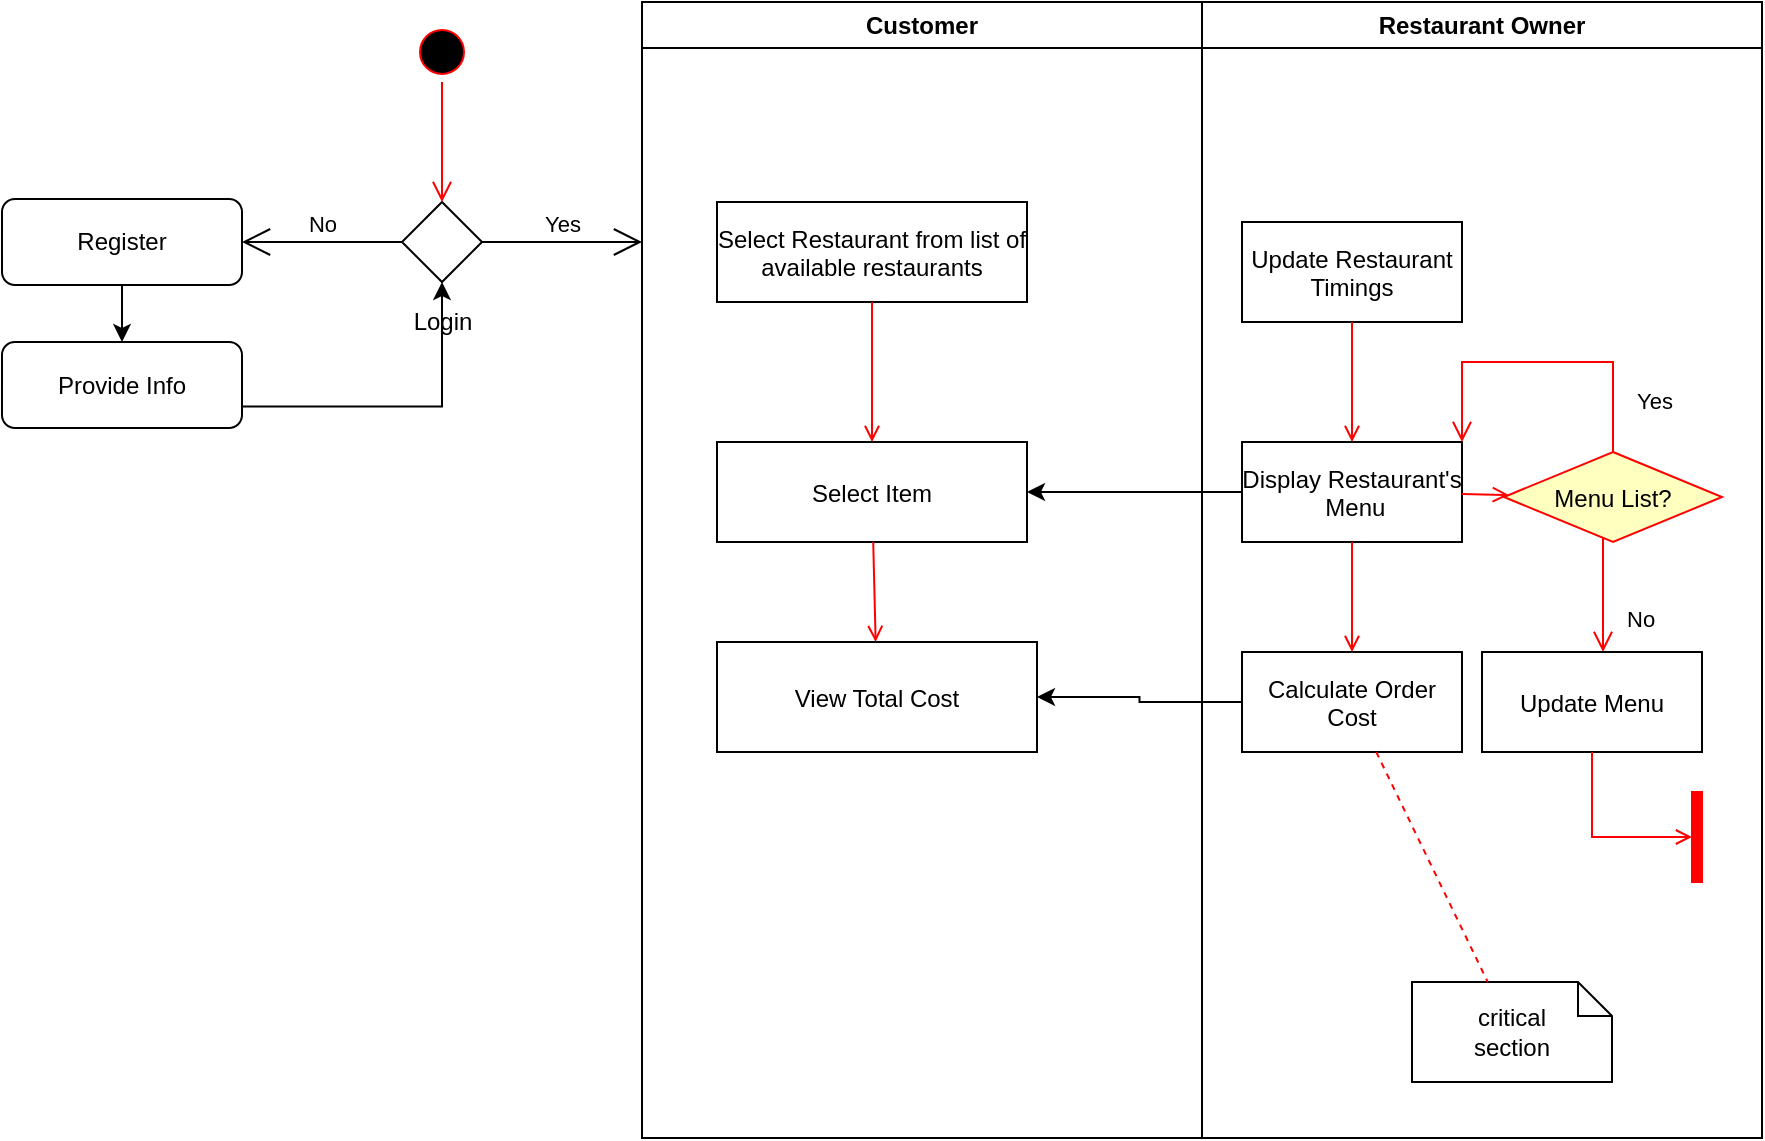 <mxfile version="14.5.6" type="github">
  <diagram name="Page-1" id="e7e014a7-5840-1c2e-5031-d8a46d1fe8dd">
    <mxGraphModel dx="920" dy="514" grid="1" gridSize="10" guides="1" tooltips="1" connect="1" arrows="1" fold="1" page="1" pageScale="1" pageWidth="1169" pageHeight="826" background="#ffffff" math="0" shadow="0">
      <root>
        <mxCell id="0" />
        <mxCell id="1" parent="0" />
        <mxCell id="2" value="Customer" style="swimlane;whiteSpace=wrap" parent="1" vertex="1">
          <mxGeometry x="410" y="120" width="280" height="568" as="geometry" />
        </mxCell>
        <mxCell id="7" value="Select Restaurant from list of &#xa;available restaurants" style="" parent="2" vertex="1">
          <mxGeometry x="37.5" y="100" width="155" height="50" as="geometry" />
        </mxCell>
        <mxCell id="8" value="Select Item" style="" parent="2" vertex="1">
          <mxGeometry x="37.5" y="220" width="155" height="50" as="geometry" />
        </mxCell>
        <mxCell id="9" value="" style="endArrow=open;strokeColor=#FF0000;endFill=1;rounded=0" parent="2" source="7" target="8" edge="1">
          <mxGeometry relative="1" as="geometry" />
        </mxCell>
        <mxCell id="10" value="View Total Cost" style="" parent="2" vertex="1">
          <mxGeometry x="37.5" y="320" width="160" height="55" as="geometry" />
        </mxCell>
        <mxCell id="11" value="" style="endArrow=open;strokeColor=#FF0000;endFill=1;rounded=0" parent="2" source="8" target="10" edge="1">
          <mxGeometry relative="1" as="geometry" />
        </mxCell>
        <mxCell id="3" value="Restaurant Owner" style="swimlane;whiteSpace=wrap;startSize=23;" parent="1" vertex="1">
          <mxGeometry x="690" y="120" width="280" height="568" as="geometry" />
        </mxCell>
        <mxCell id="15" value="Update Restaurant &#xa;Timings" style="" parent="3" vertex="1">
          <mxGeometry x="20" y="110" width="110" height="50" as="geometry" />
        </mxCell>
        <mxCell id="16" value="Display Restaurant&#39;s&#xa; Menu" style="" parent="3" vertex="1">
          <mxGeometry x="20" y="220" width="110" height="50" as="geometry" />
        </mxCell>
        <mxCell id="17" value="" style="endArrow=open;strokeColor=#FF0000;endFill=1;rounded=0" parent="3" source="15" target="16" edge="1">
          <mxGeometry relative="1" as="geometry" />
        </mxCell>
        <mxCell id="18" value="Calculate Order &#xa;Cost" style="" parent="3" vertex="1">
          <mxGeometry x="20" y="325" width="110" height="50" as="geometry" />
        </mxCell>
        <mxCell id="19" value="" style="endArrow=open;strokeColor=#FF0000;endFill=1;rounded=0" parent="3" source="16" target="18" edge="1">
          <mxGeometry relative="1" as="geometry" />
        </mxCell>
        <mxCell id="21" value="Menu List?" style="rhombus;fillColor=#ffffc0;strokeColor=#ff0000;" parent="3" vertex="1">
          <mxGeometry x="151" y="225" width="109" height="45" as="geometry" />
        </mxCell>
        <mxCell id="22" value="Yes" style="edgeStyle=elbowEdgeStyle;elbow=horizontal;align=left;verticalAlign=bottom;endArrow=open;endSize=8;strokeColor=#FF0000;exitX=0.5;exitY=0;endFill=1;rounded=0;entryX=1;entryY=0;entryDx=0;entryDy=0;" parent="3" source="21" target="16" edge="1">
          <mxGeometry x="-0.793" y="-10" relative="1" as="geometry">
            <mxPoint x="155" y="147.5" as="targetPoint" />
            <Array as="points">
              <mxPoint x="190" y="180" />
            </Array>
            <mxPoint as="offset" />
          </mxGeometry>
        </mxCell>
        <mxCell id="23" value="No" style="edgeStyle=elbowEdgeStyle;elbow=horizontal;align=left;verticalAlign=top;endArrow=open;endSize=8;strokeColor=#FF0000;endFill=1;rounded=0" parent="3" source="21" target="30" edge="1">
          <mxGeometry y="10" relative="1" as="geometry">
            <mxPoint x="190" y="305" as="targetPoint" />
            <mxPoint y="-1" as="offset" />
          </mxGeometry>
        </mxCell>
        <mxCell id="24" value="" style="endArrow=open;strokeColor=#FF0000;endFill=1;rounded=0" parent="3" source="16" target="21" edge="1">
          <mxGeometry relative="1" as="geometry" />
        </mxCell>
        <mxCell id="30" value="Update Menu" style="" parent="3" vertex="1">
          <mxGeometry x="140" y="325" width="110" height="50" as="geometry" />
        </mxCell>
        <mxCell id="31" value="critical&#xa;section" style="shape=note;whiteSpace=wrap;size=17" parent="3" vertex="1">
          <mxGeometry x="105" y="490" width="100" height="50" as="geometry" />
        </mxCell>
        <mxCell id="32" value="" style="endArrow=none;strokeColor=#FF0000;endFill=0;rounded=0;dashed=1" parent="3" source="18" target="31" edge="1">
          <mxGeometry relative="1" as="geometry" />
        </mxCell>
        <mxCell id="34" value="" style="whiteSpace=wrap;strokeColor=#FF0000;fillColor=#FF0000" parent="3" vertex="1">
          <mxGeometry x="245" y="395" width="5" height="45" as="geometry" />
        </mxCell>
        <mxCell id="41" value="" style="edgeStyle=elbowEdgeStyle;elbow=horizontal;entryX=0;entryY=0.5;strokeColor=#FF0000;endArrow=open;endFill=1;rounded=0" parent="3" source="30" target="34" edge="1">
          <mxGeometry width="100" height="100" relative="1" as="geometry">
            <mxPoint x="60" y="480" as="sourcePoint" />
            <mxPoint x="160" y="380" as="targetPoint" />
            <Array as="points">
              <mxPoint x="195" y="400" />
            </Array>
          </mxGeometry>
        </mxCell>
        <mxCell id="IYL_6dEC4UDWxEco9Q9W-57" value="Login" style="shape=rhombus;html=1;verticalLabelPosition=bottom;verticalAlignment=top;" vertex="1" parent="1">
          <mxGeometry x="290" y="220" width="40" height="40" as="geometry" />
        </mxCell>
        <mxCell id="IYL_6dEC4UDWxEco9Q9W-59" value="Yes" style="edgeStyle=elbowEdgeStyle;html=1;elbow=vertical;verticalAlign=bottom;endArrow=open;rounded=0;labelBackgroundColor=none;endSize=12;" edge="1" source="IYL_6dEC4UDWxEco9Q9W-57" parent="1">
          <mxGeometry relative="1" as="geometry">
            <mxPoint x="410" y="240" as="targetPoint" />
          </mxGeometry>
        </mxCell>
        <mxCell id="IYL_6dEC4UDWxEco9Q9W-60" value="No" style="edgeStyle=elbowEdgeStyle;html=1;elbow=vertical;verticalAlign=bottom;endArrow=open;rounded=0;labelBackgroundColor=none;endSize=12;" edge="1" source="IYL_6dEC4UDWxEco9Q9W-57" parent="1">
          <mxGeometry relative="1" as="geometry">
            <mxPoint x="210" y="240" as="targetPoint" />
          </mxGeometry>
        </mxCell>
        <mxCell id="IYL_6dEC4UDWxEco9Q9W-62" value="" style="ellipse;html=1;shape=startState;fillColor=#000000;strokeColor=#ff0000;" vertex="1" parent="1">
          <mxGeometry x="295" y="130" width="30" height="30" as="geometry" />
        </mxCell>
        <mxCell id="IYL_6dEC4UDWxEco9Q9W-63" value="" style="edgeStyle=orthogonalEdgeStyle;html=1;verticalAlign=bottom;endArrow=open;endSize=8;strokeColor=#ff0000;" edge="1" source="IYL_6dEC4UDWxEco9Q9W-62" parent="1">
          <mxGeometry relative="1" as="geometry">
            <mxPoint x="310" y="220" as="targetPoint" />
          </mxGeometry>
        </mxCell>
        <mxCell id="IYL_6dEC4UDWxEco9Q9W-66" style="edgeStyle=orthogonalEdgeStyle;rounded=0;orthogonalLoop=1;jettySize=auto;html=1;exitX=0.5;exitY=1;exitDx=0;exitDy=0;entryX=0.5;entryY=0;entryDx=0;entryDy=0;" edge="1" parent="1" source="IYL_6dEC4UDWxEco9Q9W-64" target="IYL_6dEC4UDWxEco9Q9W-65">
          <mxGeometry relative="1" as="geometry" />
        </mxCell>
        <mxCell id="IYL_6dEC4UDWxEco9Q9W-64" value="Register" style="shape=rect;html=1;rounded=1;whiteSpace=wrap;align=center;" vertex="1" parent="1">
          <mxGeometry x="90" y="218.5" width="120" height="43" as="geometry" />
        </mxCell>
        <mxCell id="IYL_6dEC4UDWxEco9Q9W-67" style="edgeStyle=orthogonalEdgeStyle;rounded=0;orthogonalLoop=1;jettySize=auto;html=1;exitX=1;exitY=0.75;exitDx=0;exitDy=0;" edge="1" parent="1" source="IYL_6dEC4UDWxEco9Q9W-65" target="IYL_6dEC4UDWxEco9Q9W-57">
          <mxGeometry relative="1" as="geometry" />
        </mxCell>
        <mxCell id="IYL_6dEC4UDWxEco9Q9W-65" value="Provide Info" style="shape=rect;html=1;rounded=1;whiteSpace=wrap;align=center;" vertex="1" parent="1">
          <mxGeometry x="90" y="290" width="120" height="43" as="geometry" />
        </mxCell>
        <mxCell id="IYL_6dEC4UDWxEco9Q9W-71" style="edgeStyle=orthogonalEdgeStyle;rounded=0;orthogonalLoop=1;jettySize=auto;html=1;exitX=0;exitY=0.5;exitDx=0;exitDy=0;fontSize=9;" edge="1" parent="1" source="16" target="8">
          <mxGeometry relative="1" as="geometry" />
        </mxCell>
        <mxCell id="IYL_6dEC4UDWxEco9Q9W-73" style="edgeStyle=orthogonalEdgeStyle;rounded=0;orthogonalLoop=1;jettySize=auto;html=1;exitX=0;exitY=0.5;exitDx=0;exitDy=0;entryX=1;entryY=0.5;entryDx=0;entryDy=0;fontSize=9;" edge="1" parent="1" source="18" target="10">
          <mxGeometry relative="1" as="geometry" />
        </mxCell>
      </root>
    </mxGraphModel>
  </diagram>
</mxfile>
